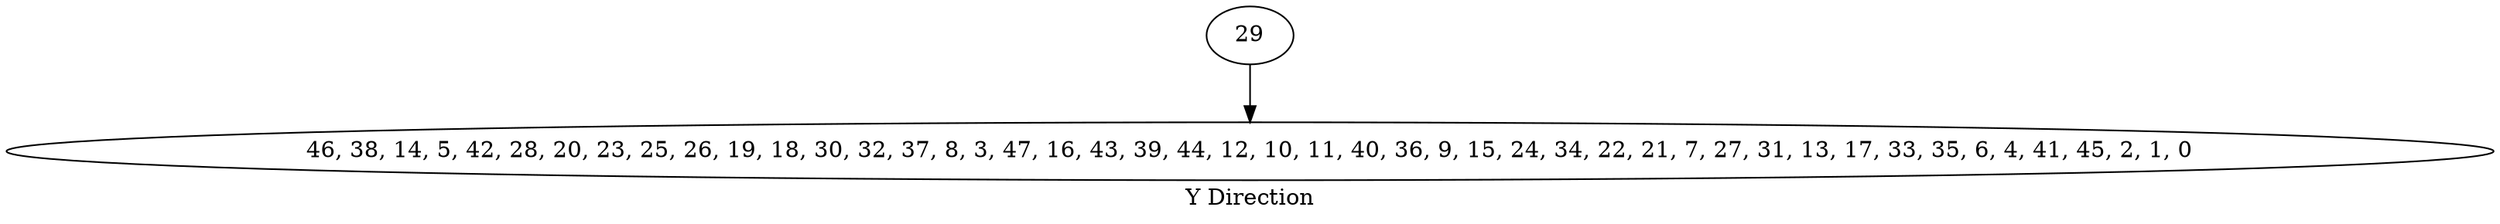 digraph {
label="Y Direction"29 -> "46, 38, 14, 5, 42, 28, 20, 23, 25, 26, 19, 18, 30, 32, 37, 8, 3, 47, 16, 43, 39, 44, 12, 10, 11, 40, 36, 9, 15, 24, 34, 22, 21, 7, 27, 31, 13, 17, 33, 35, 6, 4, 41, 45, 2, 1, 0"
}